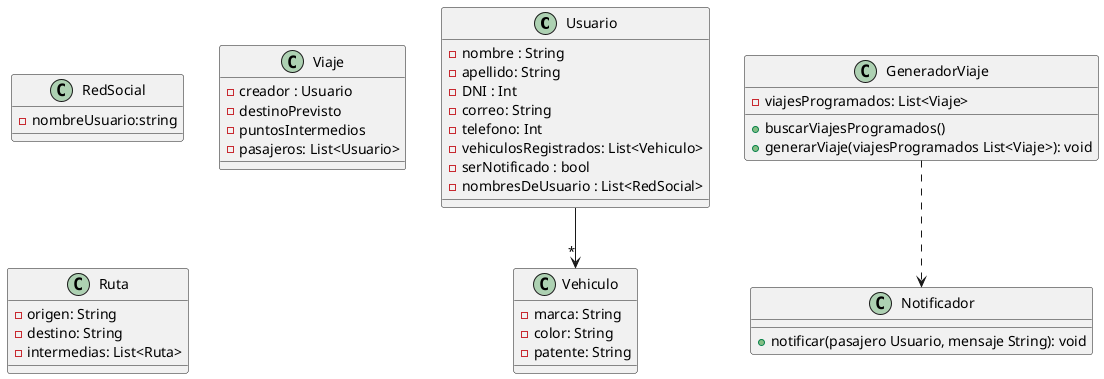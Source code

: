@startuml vc
class Usuario{
    - nombre : String
    - apellido: String
    - DNI : Int
    - correo: String
    - telefono: Int
    - vehiculosRegistrados: List<Vehiculo>
    - serNotificado : bool
    - nombresDeUsuario : List<RedSocial>
}

class RedSocial{
    -nombreUsuario:string
}

class Vehiculo{
    - marca: String
    - color: String
    - patente: String
}

class Viaje{
    - creador : Usuario
    - destinoPrevisto
    - puntosIntermedios
    - pasajeros: List<Usuario>
}

class GeneradorViaje{
    - viajesProgramados: List<Viaje>
    + buscarViajesProgramados()
    + generarViaje(viajesProgramados List<Viaje>): void
}

class Notificador{
    + notificar(pasajero Usuario, mensaje String): void
}

class Ruta {
    -origen: String
    -destino: String
    -intermedias: List<Ruta>
}

Usuario --> "*" Vehiculo
GeneradorViaje ..> Notificador


@enduml
